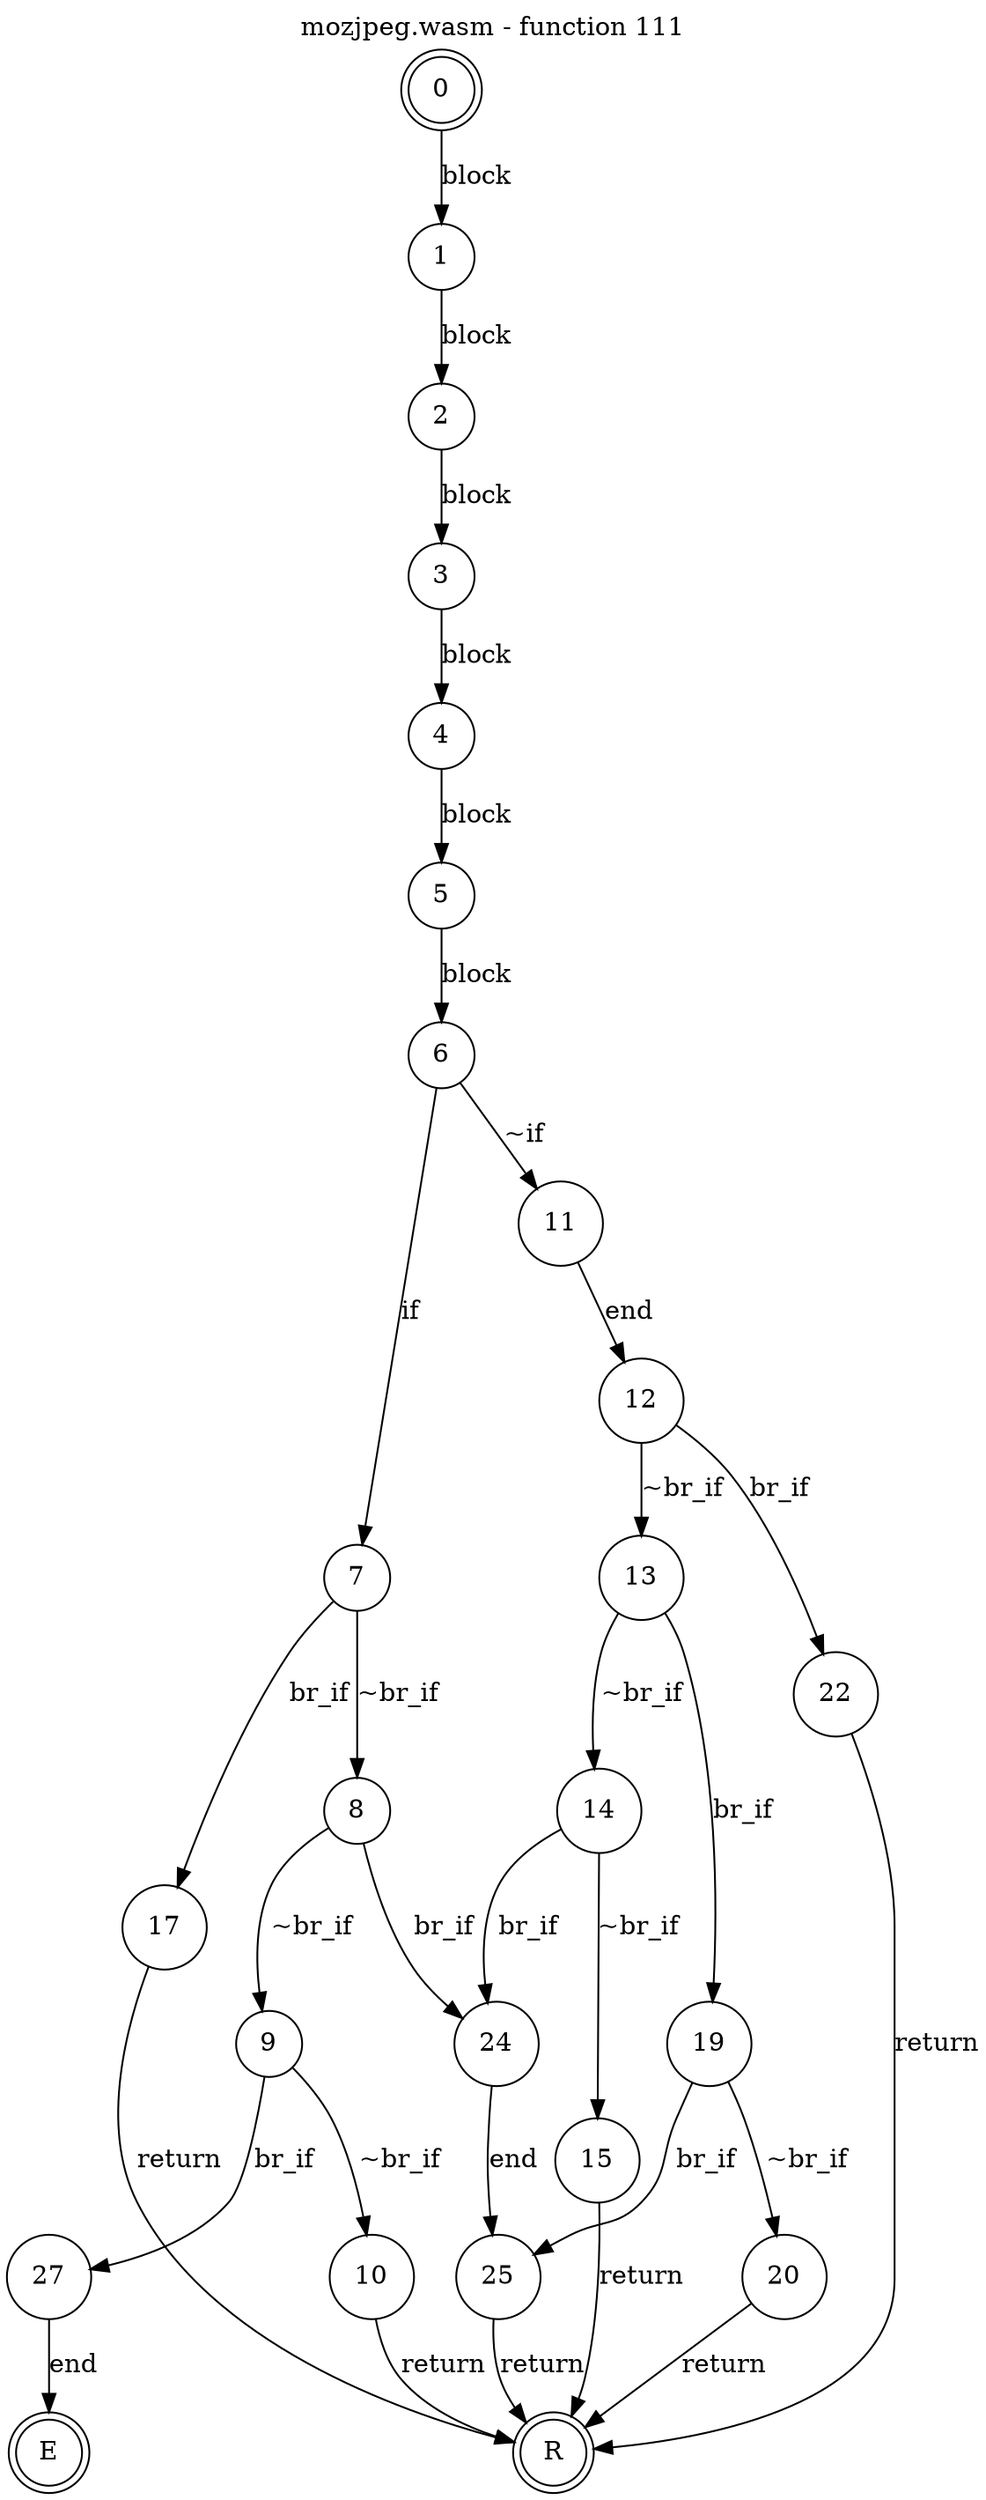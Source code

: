 digraph finite_state_machine {
    label = "mozjpeg.wasm - function 111"
    labelloc =  t
    labelfontsize = 16
    labelfontcolor = black
    labelfontname = "Helvetica"
    node [shape = doublecircle]; 0 E R ;
    node [shape = circle];
    0 -> 1[label="block"];
    1 -> 2[label="block"];
    2 -> 3[label="block"];
    3 -> 4[label="block"];
    4 -> 5[label="block"];
    5 -> 6[label="block"];
    6 -> 7[label="if"];
    6 -> 11[label="~if"];
    7 -> 8[label="~br_if"];
    7 -> 17[label="br_if"];
    8 -> 9[label="~br_if"];
    8 -> 24[label="br_if"];
    9 -> 10[label="~br_if"];
    9 -> 27[label="br_if"];
    10 -> R[label="return"];
    11 -> 12[label="end"];
    12 -> 13[label="~br_if"];
    12 -> 22[label="br_if"];
    13 -> 14[label="~br_if"];
    13 -> 19[label="br_if"];
    14 -> 15[label="~br_if"];
    14 -> 24[label="br_if"];
    15 -> R[label="return"];
    17 -> R[label="return"];
    19 -> 20[label="~br_if"];
    19 -> 25[label="br_if"];
    20 -> R[label="return"];
    22 -> R[label="return"];
    24 -> 25[label="end"];
    25 -> R[label="return"];
    27 -> E[label="end"];
}
